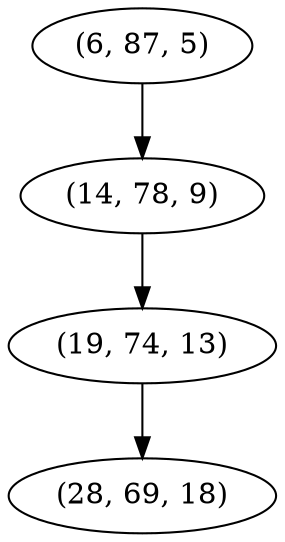 digraph tree {
    "(6, 87, 5)";
    "(14, 78, 9)";
    "(19, 74, 13)";
    "(28, 69, 18)";
    "(6, 87, 5)" -> "(14, 78, 9)";
    "(14, 78, 9)" -> "(19, 74, 13)";
    "(19, 74, 13)" -> "(28, 69, 18)";
}
